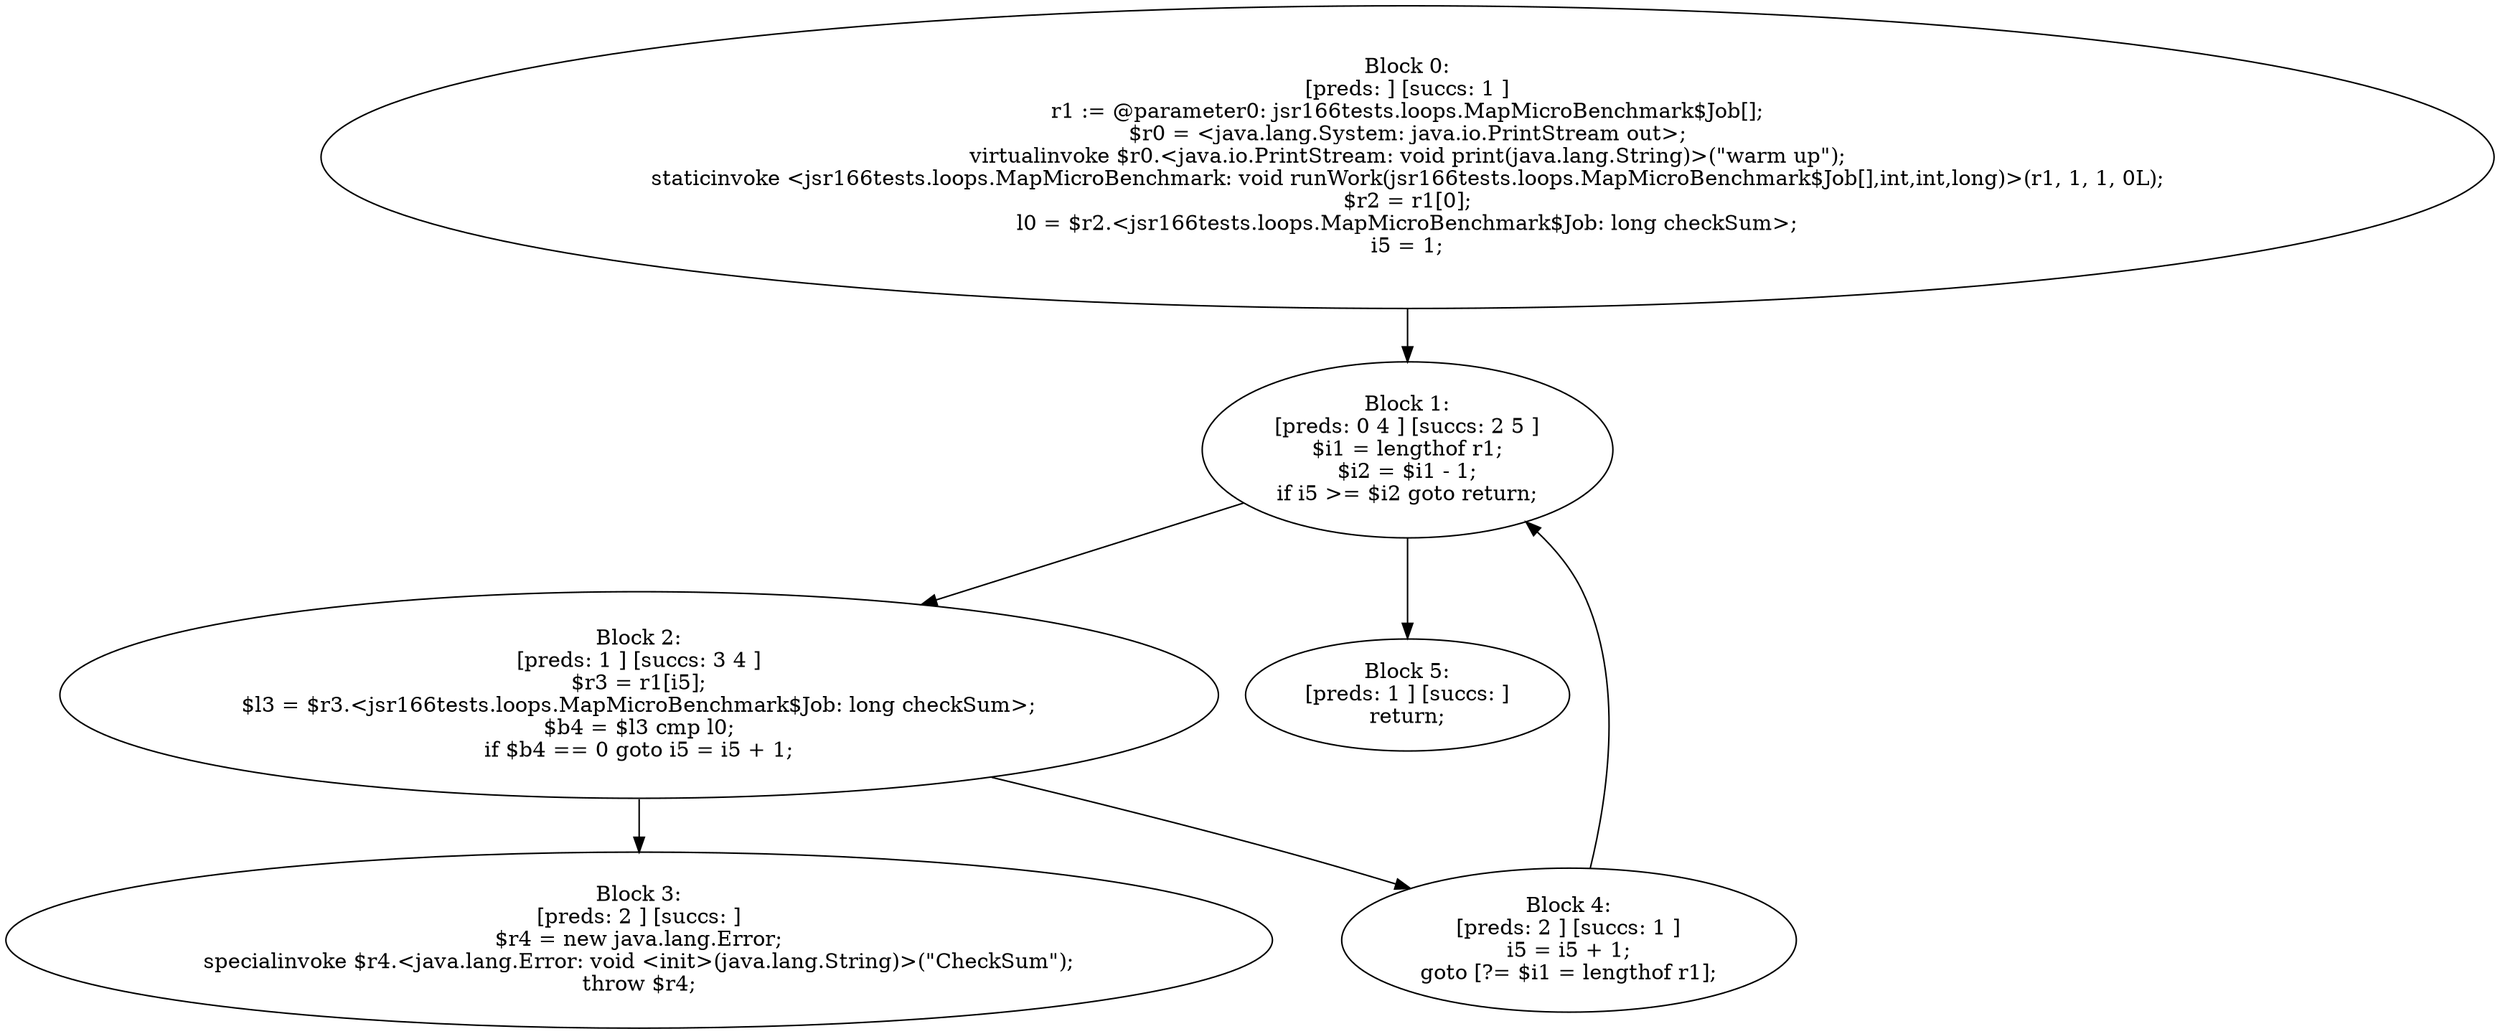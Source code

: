digraph "unitGraph" {
    "Block 0:
[preds: ] [succs: 1 ]
r1 := @parameter0: jsr166tests.loops.MapMicroBenchmark$Job[];
$r0 = <java.lang.System: java.io.PrintStream out>;
virtualinvoke $r0.<java.io.PrintStream: void print(java.lang.String)>(\"warm up\");
staticinvoke <jsr166tests.loops.MapMicroBenchmark: void runWork(jsr166tests.loops.MapMicroBenchmark$Job[],int,int,long)>(r1, 1, 1, 0L);
$r2 = r1[0];
l0 = $r2.<jsr166tests.loops.MapMicroBenchmark$Job: long checkSum>;
i5 = 1;
"
    "Block 1:
[preds: 0 4 ] [succs: 2 5 ]
$i1 = lengthof r1;
$i2 = $i1 - 1;
if i5 >= $i2 goto return;
"
    "Block 2:
[preds: 1 ] [succs: 3 4 ]
$r3 = r1[i5];
$l3 = $r3.<jsr166tests.loops.MapMicroBenchmark$Job: long checkSum>;
$b4 = $l3 cmp l0;
if $b4 == 0 goto i5 = i5 + 1;
"
    "Block 3:
[preds: 2 ] [succs: ]
$r4 = new java.lang.Error;
specialinvoke $r4.<java.lang.Error: void <init>(java.lang.String)>(\"CheckSum\");
throw $r4;
"
    "Block 4:
[preds: 2 ] [succs: 1 ]
i5 = i5 + 1;
goto [?= $i1 = lengthof r1];
"
    "Block 5:
[preds: 1 ] [succs: ]
return;
"
    "Block 0:
[preds: ] [succs: 1 ]
r1 := @parameter0: jsr166tests.loops.MapMicroBenchmark$Job[];
$r0 = <java.lang.System: java.io.PrintStream out>;
virtualinvoke $r0.<java.io.PrintStream: void print(java.lang.String)>(\"warm up\");
staticinvoke <jsr166tests.loops.MapMicroBenchmark: void runWork(jsr166tests.loops.MapMicroBenchmark$Job[],int,int,long)>(r1, 1, 1, 0L);
$r2 = r1[0];
l0 = $r2.<jsr166tests.loops.MapMicroBenchmark$Job: long checkSum>;
i5 = 1;
"->"Block 1:
[preds: 0 4 ] [succs: 2 5 ]
$i1 = lengthof r1;
$i2 = $i1 - 1;
if i5 >= $i2 goto return;
";
    "Block 1:
[preds: 0 4 ] [succs: 2 5 ]
$i1 = lengthof r1;
$i2 = $i1 - 1;
if i5 >= $i2 goto return;
"->"Block 2:
[preds: 1 ] [succs: 3 4 ]
$r3 = r1[i5];
$l3 = $r3.<jsr166tests.loops.MapMicroBenchmark$Job: long checkSum>;
$b4 = $l3 cmp l0;
if $b4 == 0 goto i5 = i5 + 1;
";
    "Block 1:
[preds: 0 4 ] [succs: 2 5 ]
$i1 = lengthof r1;
$i2 = $i1 - 1;
if i5 >= $i2 goto return;
"->"Block 5:
[preds: 1 ] [succs: ]
return;
";
    "Block 2:
[preds: 1 ] [succs: 3 4 ]
$r3 = r1[i5];
$l3 = $r3.<jsr166tests.loops.MapMicroBenchmark$Job: long checkSum>;
$b4 = $l3 cmp l0;
if $b4 == 0 goto i5 = i5 + 1;
"->"Block 3:
[preds: 2 ] [succs: ]
$r4 = new java.lang.Error;
specialinvoke $r4.<java.lang.Error: void <init>(java.lang.String)>(\"CheckSum\");
throw $r4;
";
    "Block 2:
[preds: 1 ] [succs: 3 4 ]
$r3 = r1[i5];
$l3 = $r3.<jsr166tests.loops.MapMicroBenchmark$Job: long checkSum>;
$b4 = $l3 cmp l0;
if $b4 == 0 goto i5 = i5 + 1;
"->"Block 4:
[preds: 2 ] [succs: 1 ]
i5 = i5 + 1;
goto [?= $i1 = lengthof r1];
";
    "Block 4:
[preds: 2 ] [succs: 1 ]
i5 = i5 + 1;
goto [?= $i1 = lengthof r1];
"->"Block 1:
[preds: 0 4 ] [succs: 2 5 ]
$i1 = lengthof r1;
$i2 = $i1 - 1;
if i5 >= $i2 goto return;
";
}
